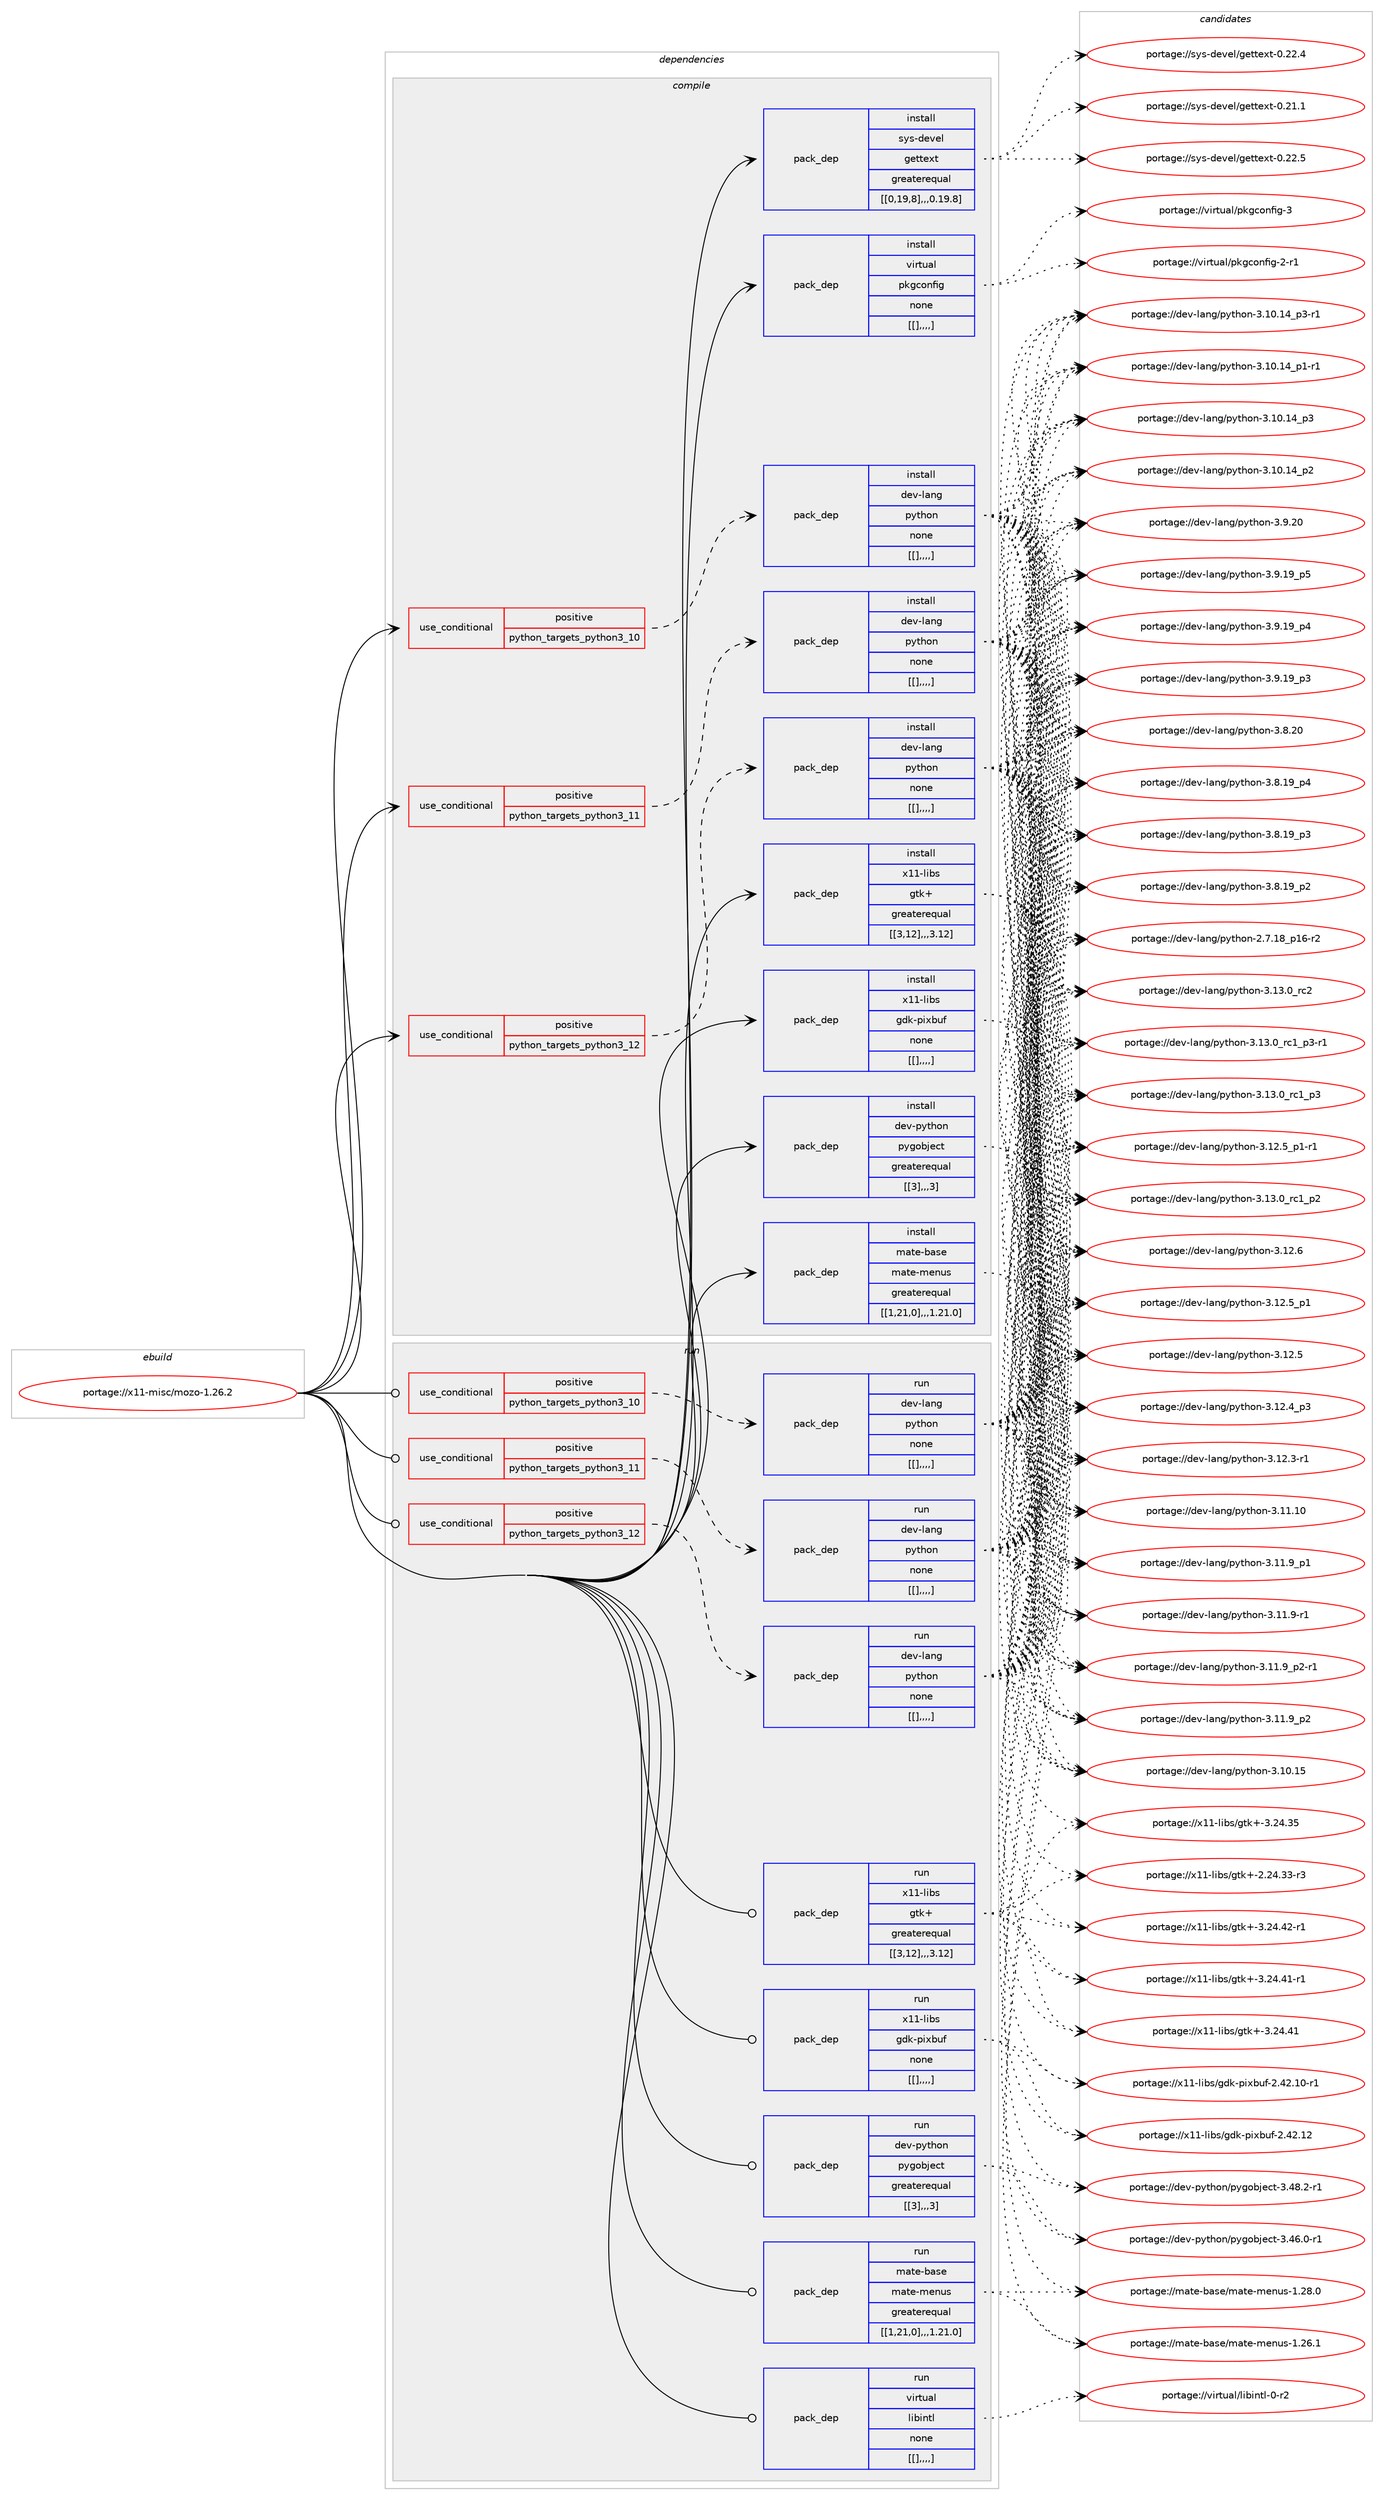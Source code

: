 digraph prolog {

# *************
# Graph options
# *************

newrank=true;
concentrate=true;
compound=true;
graph [rankdir=LR,fontname=Helvetica,fontsize=10,ranksep=1.5];#, ranksep=2.5, nodesep=0.2];
edge  [arrowhead=vee];
node  [fontname=Helvetica,fontsize=10];

# **********
# The ebuild
# **********

subgraph cluster_leftcol {
color=gray;
label=<<i>ebuild</i>>;
id [label="portage://x11-misc/mozo-1.26.2", color=red, width=4, href="../x11-misc/mozo-1.26.2.svg"];
}

# ****************
# The dependencies
# ****************

subgraph cluster_midcol {
color=gray;
label=<<i>dependencies</i>>;
subgraph cluster_compile {
fillcolor="#eeeeee";
style=filled;
label=<<i>compile</i>>;
subgraph cond127350 {
dependency480320 [label=<<TABLE BORDER="0" CELLBORDER="1" CELLSPACING="0" CELLPADDING="4"><TR><TD ROWSPAN="3" CELLPADDING="10">use_conditional</TD></TR><TR><TD>positive</TD></TR><TR><TD>python_targets_python3_10</TD></TR></TABLE>>, shape=none, color=red];
subgraph pack349446 {
dependency480321 [label=<<TABLE BORDER="0" CELLBORDER="1" CELLSPACING="0" CELLPADDING="4" WIDTH="220"><TR><TD ROWSPAN="6" CELLPADDING="30">pack_dep</TD></TR><TR><TD WIDTH="110">install</TD></TR><TR><TD>dev-lang</TD></TR><TR><TD>python</TD></TR><TR><TD>none</TD></TR><TR><TD>[[],,,,]</TD></TR></TABLE>>, shape=none, color=blue];
}
dependency480320:e -> dependency480321:w [weight=20,style="dashed",arrowhead="vee"];
}
id:e -> dependency480320:w [weight=20,style="solid",arrowhead="vee"];
subgraph cond127351 {
dependency480322 [label=<<TABLE BORDER="0" CELLBORDER="1" CELLSPACING="0" CELLPADDING="4"><TR><TD ROWSPAN="3" CELLPADDING="10">use_conditional</TD></TR><TR><TD>positive</TD></TR><TR><TD>python_targets_python3_11</TD></TR></TABLE>>, shape=none, color=red];
subgraph pack349447 {
dependency480323 [label=<<TABLE BORDER="0" CELLBORDER="1" CELLSPACING="0" CELLPADDING="4" WIDTH="220"><TR><TD ROWSPAN="6" CELLPADDING="30">pack_dep</TD></TR><TR><TD WIDTH="110">install</TD></TR><TR><TD>dev-lang</TD></TR><TR><TD>python</TD></TR><TR><TD>none</TD></TR><TR><TD>[[],,,,]</TD></TR></TABLE>>, shape=none, color=blue];
}
dependency480322:e -> dependency480323:w [weight=20,style="dashed",arrowhead="vee"];
}
id:e -> dependency480322:w [weight=20,style="solid",arrowhead="vee"];
subgraph cond127352 {
dependency480324 [label=<<TABLE BORDER="0" CELLBORDER="1" CELLSPACING="0" CELLPADDING="4"><TR><TD ROWSPAN="3" CELLPADDING="10">use_conditional</TD></TR><TR><TD>positive</TD></TR><TR><TD>python_targets_python3_12</TD></TR></TABLE>>, shape=none, color=red];
subgraph pack349448 {
dependency480325 [label=<<TABLE BORDER="0" CELLBORDER="1" CELLSPACING="0" CELLPADDING="4" WIDTH="220"><TR><TD ROWSPAN="6" CELLPADDING="30">pack_dep</TD></TR><TR><TD WIDTH="110">install</TD></TR><TR><TD>dev-lang</TD></TR><TR><TD>python</TD></TR><TR><TD>none</TD></TR><TR><TD>[[],,,,]</TD></TR></TABLE>>, shape=none, color=blue];
}
dependency480324:e -> dependency480325:w [weight=20,style="dashed",arrowhead="vee"];
}
id:e -> dependency480324:w [weight=20,style="solid",arrowhead="vee"];
subgraph pack349449 {
dependency480326 [label=<<TABLE BORDER="0" CELLBORDER="1" CELLSPACING="0" CELLPADDING="4" WIDTH="220"><TR><TD ROWSPAN="6" CELLPADDING="30">pack_dep</TD></TR><TR><TD WIDTH="110">install</TD></TR><TR><TD>dev-python</TD></TR><TR><TD>pygobject</TD></TR><TR><TD>greaterequal</TD></TR><TR><TD>[[3],,,3]</TD></TR></TABLE>>, shape=none, color=blue];
}
id:e -> dependency480326:w [weight=20,style="solid",arrowhead="vee"];
subgraph pack349450 {
dependency480327 [label=<<TABLE BORDER="0" CELLBORDER="1" CELLSPACING="0" CELLPADDING="4" WIDTH="220"><TR><TD ROWSPAN="6" CELLPADDING="30">pack_dep</TD></TR><TR><TD WIDTH="110">install</TD></TR><TR><TD>mate-base</TD></TR><TR><TD>mate-menus</TD></TR><TR><TD>greaterequal</TD></TR><TR><TD>[[1,21,0],,,1.21.0]</TD></TR></TABLE>>, shape=none, color=blue];
}
id:e -> dependency480327:w [weight=20,style="solid",arrowhead="vee"];
subgraph pack349451 {
dependency480328 [label=<<TABLE BORDER="0" CELLBORDER="1" CELLSPACING="0" CELLPADDING="4" WIDTH="220"><TR><TD ROWSPAN="6" CELLPADDING="30">pack_dep</TD></TR><TR><TD WIDTH="110">install</TD></TR><TR><TD>sys-devel</TD></TR><TR><TD>gettext</TD></TR><TR><TD>greaterequal</TD></TR><TR><TD>[[0,19,8],,,0.19.8]</TD></TR></TABLE>>, shape=none, color=blue];
}
id:e -> dependency480328:w [weight=20,style="solid",arrowhead="vee"];
subgraph pack349452 {
dependency480329 [label=<<TABLE BORDER="0" CELLBORDER="1" CELLSPACING="0" CELLPADDING="4" WIDTH="220"><TR><TD ROWSPAN="6" CELLPADDING="30">pack_dep</TD></TR><TR><TD WIDTH="110">install</TD></TR><TR><TD>virtual</TD></TR><TR><TD>pkgconfig</TD></TR><TR><TD>none</TD></TR><TR><TD>[[],,,,]</TD></TR></TABLE>>, shape=none, color=blue];
}
id:e -> dependency480329:w [weight=20,style="solid",arrowhead="vee"];
subgraph pack349453 {
dependency480330 [label=<<TABLE BORDER="0" CELLBORDER="1" CELLSPACING="0" CELLPADDING="4" WIDTH="220"><TR><TD ROWSPAN="6" CELLPADDING="30">pack_dep</TD></TR><TR><TD WIDTH="110">install</TD></TR><TR><TD>x11-libs</TD></TR><TR><TD>gdk-pixbuf</TD></TR><TR><TD>none</TD></TR><TR><TD>[[],,,,]</TD></TR></TABLE>>, shape=none, color=blue];
}
id:e -> dependency480330:w [weight=20,style="solid",arrowhead="vee"];
subgraph pack349454 {
dependency480331 [label=<<TABLE BORDER="0" CELLBORDER="1" CELLSPACING="0" CELLPADDING="4" WIDTH="220"><TR><TD ROWSPAN="6" CELLPADDING="30">pack_dep</TD></TR><TR><TD WIDTH="110">install</TD></TR><TR><TD>x11-libs</TD></TR><TR><TD>gtk+</TD></TR><TR><TD>greaterequal</TD></TR><TR><TD>[[3,12],,,3.12]</TD></TR></TABLE>>, shape=none, color=blue];
}
id:e -> dependency480331:w [weight=20,style="solid",arrowhead="vee"];
}
subgraph cluster_compileandrun {
fillcolor="#eeeeee";
style=filled;
label=<<i>compile and run</i>>;
}
subgraph cluster_run {
fillcolor="#eeeeee";
style=filled;
label=<<i>run</i>>;
subgraph cond127353 {
dependency480332 [label=<<TABLE BORDER="0" CELLBORDER="1" CELLSPACING="0" CELLPADDING="4"><TR><TD ROWSPAN="3" CELLPADDING="10">use_conditional</TD></TR><TR><TD>positive</TD></TR><TR><TD>python_targets_python3_10</TD></TR></TABLE>>, shape=none, color=red];
subgraph pack349455 {
dependency480333 [label=<<TABLE BORDER="0" CELLBORDER="1" CELLSPACING="0" CELLPADDING="4" WIDTH="220"><TR><TD ROWSPAN="6" CELLPADDING="30">pack_dep</TD></TR><TR><TD WIDTH="110">run</TD></TR><TR><TD>dev-lang</TD></TR><TR><TD>python</TD></TR><TR><TD>none</TD></TR><TR><TD>[[],,,,]</TD></TR></TABLE>>, shape=none, color=blue];
}
dependency480332:e -> dependency480333:w [weight=20,style="dashed",arrowhead="vee"];
}
id:e -> dependency480332:w [weight=20,style="solid",arrowhead="odot"];
subgraph cond127354 {
dependency480334 [label=<<TABLE BORDER="0" CELLBORDER="1" CELLSPACING="0" CELLPADDING="4"><TR><TD ROWSPAN="3" CELLPADDING="10">use_conditional</TD></TR><TR><TD>positive</TD></TR><TR><TD>python_targets_python3_11</TD></TR></TABLE>>, shape=none, color=red];
subgraph pack349456 {
dependency480335 [label=<<TABLE BORDER="0" CELLBORDER="1" CELLSPACING="0" CELLPADDING="4" WIDTH="220"><TR><TD ROWSPAN="6" CELLPADDING="30">pack_dep</TD></TR><TR><TD WIDTH="110">run</TD></TR><TR><TD>dev-lang</TD></TR><TR><TD>python</TD></TR><TR><TD>none</TD></TR><TR><TD>[[],,,,]</TD></TR></TABLE>>, shape=none, color=blue];
}
dependency480334:e -> dependency480335:w [weight=20,style="dashed",arrowhead="vee"];
}
id:e -> dependency480334:w [weight=20,style="solid",arrowhead="odot"];
subgraph cond127355 {
dependency480336 [label=<<TABLE BORDER="0" CELLBORDER="1" CELLSPACING="0" CELLPADDING="4"><TR><TD ROWSPAN="3" CELLPADDING="10">use_conditional</TD></TR><TR><TD>positive</TD></TR><TR><TD>python_targets_python3_12</TD></TR></TABLE>>, shape=none, color=red];
subgraph pack349457 {
dependency480337 [label=<<TABLE BORDER="0" CELLBORDER="1" CELLSPACING="0" CELLPADDING="4" WIDTH="220"><TR><TD ROWSPAN="6" CELLPADDING="30">pack_dep</TD></TR><TR><TD WIDTH="110">run</TD></TR><TR><TD>dev-lang</TD></TR><TR><TD>python</TD></TR><TR><TD>none</TD></TR><TR><TD>[[],,,,]</TD></TR></TABLE>>, shape=none, color=blue];
}
dependency480336:e -> dependency480337:w [weight=20,style="dashed",arrowhead="vee"];
}
id:e -> dependency480336:w [weight=20,style="solid",arrowhead="odot"];
subgraph pack349458 {
dependency480338 [label=<<TABLE BORDER="0" CELLBORDER="1" CELLSPACING="0" CELLPADDING="4" WIDTH="220"><TR><TD ROWSPAN="6" CELLPADDING="30">pack_dep</TD></TR><TR><TD WIDTH="110">run</TD></TR><TR><TD>dev-python</TD></TR><TR><TD>pygobject</TD></TR><TR><TD>greaterequal</TD></TR><TR><TD>[[3],,,3]</TD></TR></TABLE>>, shape=none, color=blue];
}
id:e -> dependency480338:w [weight=20,style="solid",arrowhead="odot"];
subgraph pack349459 {
dependency480339 [label=<<TABLE BORDER="0" CELLBORDER="1" CELLSPACING="0" CELLPADDING="4" WIDTH="220"><TR><TD ROWSPAN="6" CELLPADDING="30">pack_dep</TD></TR><TR><TD WIDTH="110">run</TD></TR><TR><TD>mate-base</TD></TR><TR><TD>mate-menus</TD></TR><TR><TD>greaterequal</TD></TR><TR><TD>[[1,21,0],,,1.21.0]</TD></TR></TABLE>>, shape=none, color=blue];
}
id:e -> dependency480339:w [weight=20,style="solid",arrowhead="odot"];
subgraph pack349460 {
dependency480340 [label=<<TABLE BORDER="0" CELLBORDER="1" CELLSPACING="0" CELLPADDING="4" WIDTH="220"><TR><TD ROWSPAN="6" CELLPADDING="30">pack_dep</TD></TR><TR><TD WIDTH="110">run</TD></TR><TR><TD>virtual</TD></TR><TR><TD>libintl</TD></TR><TR><TD>none</TD></TR><TR><TD>[[],,,,]</TD></TR></TABLE>>, shape=none, color=blue];
}
id:e -> dependency480340:w [weight=20,style="solid",arrowhead="odot"];
subgraph pack349461 {
dependency480341 [label=<<TABLE BORDER="0" CELLBORDER="1" CELLSPACING="0" CELLPADDING="4" WIDTH="220"><TR><TD ROWSPAN="6" CELLPADDING="30">pack_dep</TD></TR><TR><TD WIDTH="110">run</TD></TR><TR><TD>x11-libs</TD></TR><TR><TD>gdk-pixbuf</TD></TR><TR><TD>none</TD></TR><TR><TD>[[],,,,]</TD></TR></TABLE>>, shape=none, color=blue];
}
id:e -> dependency480341:w [weight=20,style="solid",arrowhead="odot"];
subgraph pack349462 {
dependency480342 [label=<<TABLE BORDER="0" CELLBORDER="1" CELLSPACING="0" CELLPADDING="4" WIDTH="220"><TR><TD ROWSPAN="6" CELLPADDING="30">pack_dep</TD></TR><TR><TD WIDTH="110">run</TD></TR><TR><TD>x11-libs</TD></TR><TR><TD>gtk+</TD></TR><TR><TD>greaterequal</TD></TR><TR><TD>[[3,12],,,3.12]</TD></TR></TABLE>>, shape=none, color=blue];
}
id:e -> dependency480342:w [weight=20,style="solid",arrowhead="odot"];
}
}

# **************
# The candidates
# **************

subgraph cluster_choices {
rank=same;
color=gray;
label=<<i>candidates</i>>;

subgraph choice349446 {
color=black;
nodesep=1;
choice10010111845108971101034711212111610411111045514649514648951149950 [label="portage://dev-lang/python-3.13.0_rc2", color=red, width=4,href="../dev-lang/python-3.13.0_rc2.svg"];
choice1001011184510897110103471121211161041111104551464951464895114994995112514511449 [label="portage://dev-lang/python-3.13.0_rc1_p3-r1", color=red, width=4,href="../dev-lang/python-3.13.0_rc1_p3-r1.svg"];
choice100101118451089711010347112121116104111110455146495146489511499499511251 [label="portage://dev-lang/python-3.13.0_rc1_p3", color=red, width=4,href="../dev-lang/python-3.13.0_rc1_p3.svg"];
choice100101118451089711010347112121116104111110455146495146489511499499511250 [label="portage://dev-lang/python-3.13.0_rc1_p2", color=red, width=4,href="../dev-lang/python-3.13.0_rc1_p2.svg"];
choice10010111845108971101034711212111610411111045514649504654 [label="portage://dev-lang/python-3.12.6", color=red, width=4,href="../dev-lang/python-3.12.6.svg"];
choice1001011184510897110103471121211161041111104551464950465395112494511449 [label="portage://dev-lang/python-3.12.5_p1-r1", color=red, width=4,href="../dev-lang/python-3.12.5_p1-r1.svg"];
choice100101118451089711010347112121116104111110455146495046539511249 [label="portage://dev-lang/python-3.12.5_p1", color=red, width=4,href="../dev-lang/python-3.12.5_p1.svg"];
choice10010111845108971101034711212111610411111045514649504653 [label="portage://dev-lang/python-3.12.5", color=red, width=4,href="../dev-lang/python-3.12.5.svg"];
choice100101118451089711010347112121116104111110455146495046529511251 [label="portage://dev-lang/python-3.12.4_p3", color=red, width=4,href="../dev-lang/python-3.12.4_p3.svg"];
choice100101118451089711010347112121116104111110455146495046514511449 [label="portage://dev-lang/python-3.12.3-r1", color=red, width=4,href="../dev-lang/python-3.12.3-r1.svg"];
choice1001011184510897110103471121211161041111104551464949464948 [label="portage://dev-lang/python-3.11.10", color=red, width=4,href="../dev-lang/python-3.11.10.svg"];
choice1001011184510897110103471121211161041111104551464949465795112504511449 [label="portage://dev-lang/python-3.11.9_p2-r1", color=red, width=4,href="../dev-lang/python-3.11.9_p2-r1.svg"];
choice100101118451089711010347112121116104111110455146494946579511250 [label="portage://dev-lang/python-3.11.9_p2", color=red, width=4,href="../dev-lang/python-3.11.9_p2.svg"];
choice100101118451089711010347112121116104111110455146494946579511249 [label="portage://dev-lang/python-3.11.9_p1", color=red, width=4,href="../dev-lang/python-3.11.9_p1.svg"];
choice100101118451089711010347112121116104111110455146494946574511449 [label="portage://dev-lang/python-3.11.9-r1", color=red, width=4,href="../dev-lang/python-3.11.9-r1.svg"];
choice1001011184510897110103471121211161041111104551464948464953 [label="portage://dev-lang/python-3.10.15", color=red, width=4,href="../dev-lang/python-3.10.15.svg"];
choice100101118451089711010347112121116104111110455146494846495295112514511449 [label="portage://dev-lang/python-3.10.14_p3-r1", color=red, width=4,href="../dev-lang/python-3.10.14_p3-r1.svg"];
choice10010111845108971101034711212111610411111045514649484649529511251 [label="portage://dev-lang/python-3.10.14_p3", color=red, width=4,href="../dev-lang/python-3.10.14_p3.svg"];
choice10010111845108971101034711212111610411111045514649484649529511250 [label="portage://dev-lang/python-3.10.14_p2", color=red, width=4,href="../dev-lang/python-3.10.14_p2.svg"];
choice100101118451089711010347112121116104111110455146494846495295112494511449 [label="portage://dev-lang/python-3.10.14_p1-r1", color=red, width=4,href="../dev-lang/python-3.10.14_p1-r1.svg"];
choice10010111845108971101034711212111610411111045514657465048 [label="portage://dev-lang/python-3.9.20", color=red, width=4,href="../dev-lang/python-3.9.20.svg"];
choice100101118451089711010347112121116104111110455146574649579511253 [label="portage://dev-lang/python-3.9.19_p5", color=red, width=4,href="../dev-lang/python-3.9.19_p5.svg"];
choice100101118451089711010347112121116104111110455146574649579511252 [label="portage://dev-lang/python-3.9.19_p4", color=red, width=4,href="../dev-lang/python-3.9.19_p4.svg"];
choice100101118451089711010347112121116104111110455146574649579511251 [label="portage://dev-lang/python-3.9.19_p3", color=red, width=4,href="../dev-lang/python-3.9.19_p3.svg"];
choice10010111845108971101034711212111610411111045514656465048 [label="portage://dev-lang/python-3.8.20", color=red, width=4,href="../dev-lang/python-3.8.20.svg"];
choice100101118451089711010347112121116104111110455146564649579511252 [label="portage://dev-lang/python-3.8.19_p4", color=red, width=4,href="../dev-lang/python-3.8.19_p4.svg"];
choice100101118451089711010347112121116104111110455146564649579511251 [label="portage://dev-lang/python-3.8.19_p3", color=red, width=4,href="../dev-lang/python-3.8.19_p3.svg"];
choice100101118451089711010347112121116104111110455146564649579511250 [label="portage://dev-lang/python-3.8.19_p2", color=red, width=4,href="../dev-lang/python-3.8.19_p2.svg"];
choice100101118451089711010347112121116104111110455046554649569511249544511450 [label="portage://dev-lang/python-2.7.18_p16-r2", color=red, width=4,href="../dev-lang/python-2.7.18_p16-r2.svg"];
dependency480321:e -> choice10010111845108971101034711212111610411111045514649514648951149950:w [style=dotted,weight="100"];
dependency480321:e -> choice1001011184510897110103471121211161041111104551464951464895114994995112514511449:w [style=dotted,weight="100"];
dependency480321:e -> choice100101118451089711010347112121116104111110455146495146489511499499511251:w [style=dotted,weight="100"];
dependency480321:e -> choice100101118451089711010347112121116104111110455146495146489511499499511250:w [style=dotted,weight="100"];
dependency480321:e -> choice10010111845108971101034711212111610411111045514649504654:w [style=dotted,weight="100"];
dependency480321:e -> choice1001011184510897110103471121211161041111104551464950465395112494511449:w [style=dotted,weight="100"];
dependency480321:e -> choice100101118451089711010347112121116104111110455146495046539511249:w [style=dotted,weight="100"];
dependency480321:e -> choice10010111845108971101034711212111610411111045514649504653:w [style=dotted,weight="100"];
dependency480321:e -> choice100101118451089711010347112121116104111110455146495046529511251:w [style=dotted,weight="100"];
dependency480321:e -> choice100101118451089711010347112121116104111110455146495046514511449:w [style=dotted,weight="100"];
dependency480321:e -> choice1001011184510897110103471121211161041111104551464949464948:w [style=dotted,weight="100"];
dependency480321:e -> choice1001011184510897110103471121211161041111104551464949465795112504511449:w [style=dotted,weight="100"];
dependency480321:e -> choice100101118451089711010347112121116104111110455146494946579511250:w [style=dotted,weight="100"];
dependency480321:e -> choice100101118451089711010347112121116104111110455146494946579511249:w [style=dotted,weight="100"];
dependency480321:e -> choice100101118451089711010347112121116104111110455146494946574511449:w [style=dotted,weight="100"];
dependency480321:e -> choice1001011184510897110103471121211161041111104551464948464953:w [style=dotted,weight="100"];
dependency480321:e -> choice100101118451089711010347112121116104111110455146494846495295112514511449:w [style=dotted,weight="100"];
dependency480321:e -> choice10010111845108971101034711212111610411111045514649484649529511251:w [style=dotted,weight="100"];
dependency480321:e -> choice10010111845108971101034711212111610411111045514649484649529511250:w [style=dotted,weight="100"];
dependency480321:e -> choice100101118451089711010347112121116104111110455146494846495295112494511449:w [style=dotted,weight="100"];
dependency480321:e -> choice10010111845108971101034711212111610411111045514657465048:w [style=dotted,weight="100"];
dependency480321:e -> choice100101118451089711010347112121116104111110455146574649579511253:w [style=dotted,weight="100"];
dependency480321:e -> choice100101118451089711010347112121116104111110455146574649579511252:w [style=dotted,weight="100"];
dependency480321:e -> choice100101118451089711010347112121116104111110455146574649579511251:w [style=dotted,weight="100"];
dependency480321:e -> choice10010111845108971101034711212111610411111045514656465048:w [style=dotted,weight="100"];
dependency480321:e -> choice100101118451089711010347112121116104111110455146564649579511252:w [style=dotted,weight="100"];
dependency480321:e -> choice100101118451089711010347112121116104111110455146564649579511251:w [style=dotted,weight="100"];
dependency480321:e -> choice100101118451089711010347112121116104111110455146564649579511250:w [style=dotted,weight="100"];
dependency480321:e -> choice100101118451089711010347112121116104111110455046554649569511249544511450:w [style=dotted,weight="100"];
}
subgraph choice349447 {
color=black;
nodesep=1;
choice10010111845108971101034711212111610411111045514649514648951149950 [label="portage://dev-lang/python-3.13.0_rc2", color=red, width=4,href="../dev-lang/python-3.13.0_rc2.svg"];
choice1001011184510897110103471121211161041111104551464951464895114994995112514511449 [label="portage://dev-lang/python-3.13.0_rc1_p3-r1", color=red, width=4,href="../dev-lang/python-3.13.0_rc1_p3-r1.svg"];
choice100101118451089711010347112121116104111110455146495146489511499499511251 [label="portage://dev-lang/python-3.13.0_rc1_p3", color=red, width=4,href="../dev-lang/python-3.13.0_rc1_p3.svg"];
choice100101118451089711010347112121116104111110455146495146489511499499511250 [label="portage://dev-lang/python-3.13.0_rc1_p2", color=red, width=4,href="../dev-lang/python-3.13.0_rc1_p2.svg"];
choice10010111845108971101034711212111610411111045514649504654 [label="portage://dev-lang/python-3.12.6", color=red, width=4,href="../dev-lang/python-3.12.6.svg"];
choice1001011184510897110103471121211161041111104551464950465395112494511449 [label="portage://dev-lang/python-3.12.5_p1-r1", color=red, width=4,href="../dev-lang/python-3.12.5_p1-r1.svg"];
choice100101118451089711010347112121116104111110455146495046539511249 [label="portage://dev-lang/python-3.12.5_p1", color=red, width=4,href="../dev-lang/python-3.12.5_p1.svg"];
choice10010111845108971101034711212111610411111045514649504653 [label="portage://dev-lang/python-3.12.5", color=red, width=4,href="../dev-lang/python-3.12.5.svg"];
choice100101118451089711010347112121116104111110455146495046529511251 [label="portage://dev-lang/python-3.12.4_p3", color=red, width=4,href="../dev-lang/python-3.12.4_p3.svg"];
choice100101118451089711010347112121116104111110455146495046514511449 [label="portage://dev-lang/python-3.12.3-r1", color=red, width=4,href="../dev-lang/python-3.12.3-r1.svg"];
choice1001011184510897110103471121211161041111104551464949464948 [label="portage://dev-lang/python-3.11.10", color=red, width=4,href="../dev-lang/python-3.11.10.svg"];
choice1001011184510897110103471121211161041111104551464949465795112504511449 [label="portage://dev-lang/python-3.11.9_p2-r1", color=red, width=4,href="../dev-lang/python-3.11.9_p2-r1.svg"];
choice100101118451089711010347112121116104111110455146494946579511250 [label="portage://dev-lang/python-3.11.9_p2", color=red, width=4,href="../dev-lang/python-3.11.9_p2.svg"];
choice100101118451089711010347112121116104111110455146494946579511249 [label="portage://dev-lang/python-3.11.9_p1", color=red, width=4,href="../dev-lang/python-3.11.9_p1.svg"];
choice100101118451089711010347112121116104111110455146494946574511449 [label="portage://dev-lang/python-3.11.9-r1", color=red, width=4,href="../dev-lang/python-3.11.9-r1.svg"];
choice1001011184510897110103471121211161041111104551464948464953 [label="portage://dev-lang/python-3.10.15", color=red, width=4,href="../dev-lang/python-3.10.15.svg"];
choice100101118451089711010347112121116104111110455146494846495295112514511449 [label="portage://dev-lang/python-3.10.14_p3-r1", color=red, width=4,href="../dev-lang/python-3.10.14_p3-r1.svg"];
choice10010111845108971101034711212111610411111045514649484649529511251 [label="portage://dev-lang/python-3.10.14_p3", color=red, width=4,href="../dev-lang/python-3.10.14_p3.svg"];
choice10010111845108971101034711212111610411111045514649484649529511250 [label="portage://dev-lang/python-3.10.14_p2", color=red, width=4,href="../dev-lang/python-3.10.14_p2.svg"];
choice100101118451089711010347112121116104111110455146494846495295112494511449 [label="portage://dev-lang/python-3.10.14_p1-r1", color=red, width=4,href="../dev-lang/python-3.10.14_p1-r1.svg"];
choice10010111845108971101034711212111610411111045514657465048 [label="portage://dev-lang/python-3.9.20", color=red, width=4,href="../dev-lang/python-3.9.20.svg"];
choice100101118451089711010347112121116104111110455146574649579511253 [label="portage://dev-lang/python-3.9.19_p5", color=red, width=4,href="../dev-lang/python-3.9.19_p5.svg"];
choice100101118451089711010347112121116104111110455146574649579511252 [label="portage://dev-lang/python-3.9.19_p4", color=red, width=4,href="../dev-lang/python-3.9.19_p4.svg"];
choice100101118451089711010347112121116104111110455146574649579511251 [label="portage://dev-lang/python-3.9.19_p3", color=red, width=4,href="../dev-lang/python-3.9.19_p3.svg"];
choice10010111845108971101034711212111610411111045514656465048 [label="portage://dev-lang/python-3.8.20", color=red, width=4,href="../dev-lang/python-3.8.20.svg"];
choice100101118451089711010347112121116104111110455146564649579511252 [label="portage://dev-lang/python-3.8.19_p4", color=red, width=4,href="../dev-lang/python-3.8.19_p4.svg"];
choice100101118451089711010347112121116104111110455146564649579511251 [label="portage://dev-lang/python-3.8.19_p3", color=red, width=4,href="../dev-lang/python-3.8.19_p3.svg"];
choice100101118451089711010347112121116104111110455146564649579511250 [label="portage://dev-lang/python-3.8.19_p2", color=red, width=4,href="../dev-lang/python-3.8.19_p2.svg"];
choice100101118451089711010347112121116104111110455046554649569511249544511450 [label="portage://dev-lang/python-2.7.18_p16-r2", color=red, width=4,href="../dev-lang/python-2.7.18_p16-r2.svg"];
dependency480323:e -> choice10010111845108971101034711212111610411111045514649514648951149950:w [style=dotted,weight="100"];
dependency480323:e -> choice1001011184510897110103471121211161041111104551464951464895114994995112514511449:w [style=dotted,weight="100"];
dependency480323:e -> choice100101118451089711010347112121116104111110455146495146489511499499511251:w [style=dotted,weight="100"];
dependency480323:e -> choice100101118451089711010347112121116104111110455146495146489511499499511250:w [style=dotted,weight="100"];
dependency480323:e -> choice10010111845108971101034711212111610411111045514649504654:w [style=dotted,weight="100"];
dependency480323:e -> choice1001011184510897110103471121211161041111104551464950465395112494511449:w [style=dotted,weight="100"];
dependency480323:e -> choice100101118451089711010347112121116104111110455146495046539511249:w [style=dotted,weight="100"];
dependency480323:e -> choice10010111845108971101034711212111610411111045514649504653:w [style=dotted,weight="100"];
dependency480323:e -> choice100101118451089711010347112121116104111110455146495046529511251:w [style=dotted,weight="100"];
dependency480323:e -> choice100101118451089711010347112121116104111110455146495046514511449:w [style=dotted,weight="100"];
dependency480323:e -> choice1001011184510897110103471121211161041111104551464949464948:w [style=dotted,weight="100"];
dependency480323:e -> choice1001011184510897110103471121211161041111104551464949465795112504511449:w [style=dotted,weight="100"];
dependency480323:e -> choice100101118451089711010347112121116104111110455146494946579511250:w [style=dotted,weight="100"];
dependency480323:e -> choice100101118451089711010347112121116104111110455146494946579511249:w [style=dotted,weight="100"];
dependency480323:e -> choice100101118451089711010347112121116104111110455146494946574511449:w [style=dotted,weight="100"];
dependency480323:e -> choice1001011184510897110103471121211161041111104551464948464953:w [style=dotted,weight="100"];
dependency480323:e -> choice100101118451089711010347112121116104111110455146494846495295112514511449:w [style=dotted,weight="100"];
dependency480323:e -> choice10010111845108971101034711212111610411111045514649484649529511251:w [style=dotted,weight="100"];
dependency480323:e -> choice10010111845108971101034711212111610411111045514649484649529511250:w [style=dotted,weight="100"];
dependency480323:e -> choice100101118451089711010347112121116104111110455146494846495295112494511449:w [style=dotted,weight="100"];
dependency480323:e -> choice10010111845108971101034711212111610411111045514657465048:w [style=dotted,weight="100"];
dependency480323:e -> choice100101118451089711010347112121116104111110455146574649579511253:w [style=dotted,weight="100"];
dependency480323:e -> choice100101118451089711010347112121116104111110455146574649579511252:w [style=dotted,weight="100"];
dependency480323:e -> choice100101118451089711010347112121116104111110455146574649579511251:w [style=dotted,weight="100"];
dependency480323:e -> choice10010111845108971101034711212111610411111045514656465048:w [style=dotted,weight="100"];
dependency480323:e -> choice100101118451089711010347112121116104111110455146564649579511252:w [style=dotted,weight="100"];
dependency480323:e -> choice100101118451089711010347112121116104111110455146564649579511251:w [style=dotted,weight="100"];
dependency480323:e -> choice100101118451089711010347112121116104111110455146564649579511250:w [style=dotted,weight="100"];
dependency480323:e -> choice100101118451089711010347112121116104111110455046554649569511249544511450:w [style=dotted,weight="100"];
}
subgraph choice349448 {
color=black;
nodesep=1;
choice10010111845108971101034711212111610411111045514649514648951149950 [label="portage://dev-lang/python-3.13.0_rc2", color=red, width=4,href="../dev-lang/python-3.13.0_rc2.svg"];
choice1001011184510897110103471121211161041111104551464951464895114994995112514511449 [label="portage://dev-lang/python-3.13.0_rc1_p3-r1", color=red, width=4,href="../dev-lang/python-3.13.0_rc1_p3-r1.svg"];
choice100101118451089711010347112121116104111110455146495146489511499499511251 [label="portage://dev-lang/python-3.13.0_rc1_p3", color=red, width=4,href="../dev-lang/python-3.13.0_rc1_p3.svg"];
choice100101118451089711010347112121116104111110455146495146489511499499511250 [label="portage://dev-lang/python-3.13.0_rc1_p2", color=red, width=4,href="../dev-lang/python-3.13.0_rc1_p2.svg"];
choice10010111845108971101034711212111610411111045514649504654 [label="portage://dev-lang/python-3.12.6", color=red, width=4,href="../dev-lang/python-3.12.6.svg"];
choice1001011184510897110103471121211161041111104551464950465395112494511449 [label="portage://dev-lang/python-3.12.5_p1-r1", color=red, width=4,href="../dev-lang/python-3.12.5_p1-r1.svg"];
choice100101118451089711010347112121116104111110455146495046539511249 [label="portage://dev-lang/python-3.12.5_p1", color=red, width=4,href="../dev-lang/python-3.12.5_p1.svg"];
choice10010111845108971101034711212111610411111045514649504653 [label="portage://dev-lang/python-3.12.5", color=red, width=4,href="../dev-lang/python-3.12.5.svg"];
choice100101118451089711010347112121116104111110455146495046529511251 [label="portage://dev-lang/python-3.12.4_p3", color=red, width=4,href="../dev-lang/python-3.12.4_p3.svg"];
choice100101118451089711010347112121116104111110455146495046514511449 [label="portage://dev-lang/python-3.12.3-r1", color=red, width=4,href="../dev-lang/python-3.12.3-r1.svg"];
choice1001011184510897110103471121211161041111104551464949464948 [label="portage://dev-lang/python-3.11.10", color=red, width=4,href="../dev-lang/python-3.11.10.svg"];
choice1001011184510897110103471121211161041111104551464949465795112504511449 [label="portage://dev-lang/python-3.11.9_p2-r1", color=red, width=4,href="../dev-lang/python-3.11.9_p2-r1.svg"];
choice100101118451089711010347112121116104111110455146494946579511250 [label="portage://dev-lang/python-3.11.9_p2", color=red, width=4,href="../dev-lang/python-3.11.9_p2.svg"];
choice100101118451089711010347112121116104111110455146494946579511249 [label="portage://dev-lang/python-3.11.9_p1", color=red, width=4,href="../dev-lang/python-3.11.9_p1.svg"];
choice100101118451089711010347112121116104111110455146494946574511449 [label="portage://dev-lang/python-3.11.9-r1", color=red, width=4,href="../dev-lang/python-3.11.9-r1.svg"];
choice1001011184510897110103471121211161041111104551464948464953 [label="portage://dev-lang/python-3.10.15", color=red, width=4,href="../dev-lang/python-3.10.15.svg"];
choice100101118451089711010347112121116104111110455146494846495295112514511449 [label="portage://dev-lang/python-3.10.14_p3-r1", color=red, width=4,href="../dev-lang/python-3.10.14_p3-r1.svg"];
choice10010111845108971101034711212111610411111045514649484649529511251 [label="portage://dev-lang/python-3.10.14_p3", color=red, width=4,href="../dev-lang/python-3.10.14_p3.svg"];
choice10010111845108971101034711212111610411111045514649484649529511250 [label="portage://dev-lang/python-3.10.14_p2", color=red, width=4,href="../dev-lang/python-3.10.14_p2.svg"];
choice100101118451089711010347112121116104111110455146494846495295112494511449 [label="portage://dev-lang/python-3.10.14_p1-r1", color=red, width=4,href="../dev-lang/python-3.10.14_p1-r1.svg"];
choice10010111845108971101034711212111610411111045514657465048 [label="portage://dev-lang/python-3.9.20", color=red, width=4,href="../dev-lang/python-3.9.20.svg"];
choice100101118451089711010347112121116104111110455146574649579511253 [label="portage://dev-lang/python-3.9.19_p5", color=red, width=4,href="../dev-lang/python-3.9.19_p5.svg"];
choice100101118451089711010347112121116104111110455146574649579511252 [label="portage://dev-lang/python-3.9.19_p4", color=red, width=4,href="../dev-lang/python-3.9.19_p4.svg"];
choice100101118451089711010347112121116104111110455146574649579511251 [label="portage://dev-lang/python-3.9.19_p3", color=red, width=4,href="../dev-lang/python-3.9.19_p3.svg"];
choice10010111845108971101034711212111610411111045514656465048 [label="portage://dev-lang/python-3.8.20", color=red, width=4,href="../dev-lang/python-3.8.20.svg"];
choice100101118451089711010347112121116104111110455146564649579511252 [label="portage://dev-lang/python-3.8.19_p4", color=red, width=4,href="../dev-lang/python-3.8.19_p4.svg"];
choice100101118451089711010347112121116104111110455146564649579511251 [label="portage://dev-lang/python-3.8.19_p3", color=red, width=4,href="../dev-lang/python-3.8.19_p3.svg"];
choice100101118451089711010347112121116104111110455146564649579511250 [label="portage://dev-lang/python-3.8.19_p2", color=red, width=4,href="../dev-lang/python-3.8.19_p2.svg"];
choice100101118451089711010347112121116104111110455046554649569511249544511450 [label="portage://dev-lang/python-2.7.18_p16-r2", color=red, width=4,href="../dev-lang/python-2.7.18_p16-r2.svg"];
dependency480325:e -> choice10010111845108971101034711212111610411111045514649514648951149950:w [style=dotted,weight="100"];
dependency480325:e -> choice1001011184510897110103471121211161041111104551464951464895114994995112514511449:w [style=dotted,weight="100"];
dependency480325:e -> choice100101118451089711010347112121116104111110455146495146489511499499511251:w [style=dotted,weight="100"];
dependency480325:e -> choice100101118451089711010347112121116104111110455146495146489511499499511250:w [style=dotted,weight="100"];
dependency480325:e -> choice10010111845108971101034711212111610411111045514649504654:w [style=dotted,weight="100"];
dependency480325:e -> choice1001011184510897110103471121211161041111104551464950465395112494511449:w [style=dotted,weight="100"];
dependency480325:e -> choice100101118451089711010347112121116104111110455146495046539511249:w [style=dotted,weight="100"];
dependency480325:e -> choice10010111845108971101034711212111610411111045514649504653:w [style=dotted,weight="100"];
dependency480325:e -> choice100101118451089711010347112121116104111110455146495046529511251:w [style=dotted,weight="100"];
dependency480325:e -> choice100101118451089711010347112121116104111110455146495046514511449:w [style=dotted,weight="100"];
dependency480325:e -> choice1001011184510897110103471121211161041111104551464949464948:w [style=dotted,weight="100"];
dependency480325:e -> choice1001011184510897110103471121211161041111104551464949465795112504511449:w [style=dotted,weight="100"];
dependency480325:e -> choice100101118451089711010347112121116104111110455146494946579511250:w [style=dotted,weight="100"];
dependency480325:e -> choice100101118451089711010347112121116104111110455146494946579511249:w [style=dotted,weight="100"];
dependency480325:e -> choice100101118451089711010347112121116104111110455146494946574511449:w [style=dotted,weight="100"];
dependency480325:e -> choice1001011184510897110103471121211161041111104551464948464953:w [style=dotted,weight="100"];
dependency480325:e -> choice100101118451089711010347112121116104111110455146494846495295112514511449:w [style=dotted,weight="100"];
dependency480325:e -> choice10010111845108971101034711212111610411111045514649484649529511251:w [style=dotted,weight="100"];
dependency480325:e -> choice10010111845108971101034711212111610411111045514649484649529511250:w [style=dotted,weight="100"];
dependency480325:e -> choice100101118451089711010347112121116104111110455146494846495295112494511449:w [style=dotted,weight="100"];
dependency480325:e -> choice10010111845108971101034711212111610411111045514657465048:w [style=dotted,weight="100"];
dependency480325:e -> choice100101118451089711010347112121116104111110455146574649579511253:w [style=dotted,weight="100"];
dependency480325:e -> choice100101118451089711010347112121116104111110455146574649579511252:w [style=dotted,weight="100"];
dependency480325:e -> choice100101118451089711010347112121116104111110455146574649579511251:w [style=dotted,weight="100"];
dependency480325:e -> choice10010111845108971101034711212111610411111045514656465048:w [style=dotted,weight="100"];
dependency480325:e -> choice100101118451089711010347112121116104111110455146564649579511252:w [style=dotted,weight="100"];
dependency480325:e -> choice100101118451089711010347112121116104111110455146564649579511251:w [style=dotted,weight="100"];
dependency480325:e -> choice100101118451089711010347112121116104111110455146564649579511250:w [style=dotted,weight="100"];
dependency480325:e -> choice100101118451089711010347112121116104111110455046554649569511249544511450:w [style=dotted,weight="100"];
}
subgraph choice349449 {
color=black;
nodesep=1;
choice10010111845112121116104111110471121211031119810610199116455146525646504511449 [label="portage://dev-python/pygobject-3.48.2-r1", color=red, width=4,href="../dev-python/pygobject-3.48.2-r1.svg"];
choice10010111845112121116104111110471121211031119810610199116455146525446484511449 [label="portage://dev-python/pygobject-3.46.0-r1", color=red, width=4,href="../dev-python/pygobject-3.46.0-r1.svg"];
dependency480326:e -> choice10010111845112121116104111110471121211031119810610199116455146525646504511449:w [style=dotted,weight="100"];
dependency480326:e -> choice10010111845112121116104111110471121211031119810610199116455146525446484511449:w [style=dotted,weight="100"];
}
subgraph choice349450 {
color=black;
nodesep=1;
choice1099711610145989711510147109971161014510910111011711545494650564648 [label="portage://mate-base/mate-menus-1.28.0", color=red, width=4,href="../mate-base/mate-menus-1.28.0.svg"];
choice1099711610145989711510147109971161014510910111011711545494650544649 [label="portage://mate-base/mate-menus-1.26.1", color=red, width=4,href="../mate-base/mate-menus-1.26.1.svg"];
dependency480327:e -> choice1099711610145989711510147109971161014510910111011711545494650564648:w [style=dotted,weight="100"];
dependency480327:e -> choice1099711610145989711510147109971161014510910111011711545494650544649:w [style=dotted,weight="100"];
}
subgraph choice349451 {
color=black;
nodesep=1;
choice115121115451001011181011084710310111611610112011645484650504653 [label="portage://sys-devel/gettext-0.22.5", color=red, width=4,href="../sys-devel/gettext-0.22.5.svg"];
choice115121115451001011181011084710310111611610112011645484650504652 [label="portage://sys-devel/gettext-0.22.4", color=red, width=4,href="../sys-devel/gettext-0.22.4.svg"];
choice115121115451001011181011084710310111611610112011645484650494649 [label="portage://sys-devel/gettext-0.21.1", color=red, width=4,href="../sys-devel/gettext-0.21.1.svg"];
dependency480328:e -> choice115121115451001011181011084710310111611610112011645484650504653:w [style=dotted,weight="100"];
dependency480328:e -> choice115121115451001011181011084710310111611610112011645484650504652:w [style=dotted,weight="100"];
dependency480328:e -> choice115121115451001011181011084710310111611610112011645484650494649:w [style=dotted,weight="100"];
}
subgraph choice349452 {
color=black;
nodesep=1;
choice1181051141161179710847112107103991111101021051034551 [label="portage://virtual/pkgconfig-3", color=red, width=4,href="../virtual/pkgconfig-3.svg"];
choice11810511411611797108471121071039911111010210510345504511449 [label="portage://virtual/pkgconfig-2-r1", color=red, width=4,href="../virtual/pkgconfig-2-r1.svg"];
dependency480329:e -> choice1181051141161179710847112107103991111101021051034551:w [style=dotted,weight="100"];
dependency480329:e -> choice11810511411611797108471121071039911111010210510345504511449:w [style=dotted,weight="100"];
}
subgraph choice349453 {
color=black;
nodesep=1;
choice120494945108105981154710310010745112105120981171024550465250464950 [label="portage://x11-libs/gdk-pixbuf-2.42.12", color=red, width=4,href="../x11-libs/gdk-pixbuf-2.42.12.svg"];
choice1204949451081059811547103100107451121051209811710245504652504649484511449 [label="portage://x11-libs/gdk-pixbuf-2.42.10-r1", color=red, width=4,href="../x11-libs/gdk-pixbuf-2.42.10-r1.svg"];
dependency480330:e -> choice120494945108105981154710310010745112105120981171024550465250464950:w [style=dotted,weight="100"];
dependency480330:e -> choice1204949451081059811547103100107451121051209811710245504652504649484511449:w [style=dotted,weight="100"];
}
subgraph choice349454 {
color=black;
nodesep=1;
choice12049494510810598115471031161074345514650524652504511449 [label="portage://x11-libs/gtk+-3.24.42-r1", color=red, width=4,href="../x11-libs/gtk+-3.24.42-r1.svg"];
choice12049494510810598115471031161074345514650524652494511449 [label="portage://x11-libs/gtk+-3.24.41-r1", color=red, width=4,href="../x11-libs/gtk+-3.24.41-r1.svg"];
choice1204949451081059811547103116107434551465052465249 [label="portage://x11-libs/gtk+-3.24.41", color=red, width=4,href="../x11-libs/gtk+-3.24.41.svg"];
choice1204949451081059811547103116107434551465052465153 [label="portage://x11-libs/gtk+-3.24.35", color=red, width=4,href="../x11-libs/gtk+-3.24.35.svg"];
choice12049494510810598115471031161074345504650524651514511451 [label="portage://x11-libs/gtk+-2.24.33-r3", color=red, width=4,href="../x11-libs/gtk+-2.24.33-r3.svg"];
dependency480331:e -> choice12049494510810598115471031161074345514650524652504511449:w [style=dotted,weight="100"];
dependency480331:e -> choice12049494510810598115471031161074345514650524652494511449:w [style=dotted,weight="100"];
dependency480331:e -> choice1204949451081059811547103116107434551465052465249:w [style=dotted,weight="100"];
dependency480331:e -> choice1204949451081059811547103116107434551465052465153:w [style=dotted,weight="100"];
dependency480331:e -> choice12049494510810598115471031161074345504650524651514511451:w [style=dotted,weight="100"];
}
subgraph choice349455 {
color=black;
nodesep=1;
choice10010111845108971101034711212111610411111045514649514648951149950 [label="portage://dev-lang/python-3.13.0_rc2", color=red, width=4,href="../dev-lang/python-3.13.0_rc2.svg"];
choice1001011184510897110103471121211161041111104551464951464895114994995112514511449 [label="portage://dev-lang/python-3.13.0_rc1_p3-r1", color=red, width=4,href="../dev-lang/python-3.13.0_rc1_p3-r1.svg"];
choice100101118451089711010347112121116104111110455146495146489511499499511251 [label="portage://dev-lang/python-3.13.0_rc1_p3", color=red, width=4,href="../dev-lang/python-3.13.0_rc1_p3.svg"];
choice100101118451089711010347112121116104111110455146495146489511499499511250 [label="portage://dev-lang/python-3.13.0_rc1_p2", color=red, width=4,href="../dev-lang/python-3.13.0_rc1_p2.svg"];
choice10010111845108971101034711212111610411111045514649504654 [label="portage://dev-lang/python-3.12.6", color=red, width=4,href="../dev-lang/python-3.12.6.svg"];
choice1001011184510897110103471121211161041111104551464950465395112494511449 [label="portage://dev-lang/python-3.12.5_p1-r1", color=red, width=4,href="../dev-lang/python-3.12.5_p1-r1.svg"];
choice100101118451089711010347112121116104111110455146495046539511249 [label="portage://dev-lang/python-3.12.5_p1", color=red, width=4,href="../dev-lang/python-3.12.5_p1.svg"];
choice10010111845108971101034711212111610411111045514649504653 [label="portage://dev-lang/python-3.12.5", color=red, width=4,href="../dev-lang/python-3.12.5.svg"];
choice100101118451089711010347112121116104111110455146495046529511251 [label="portage://dev-lang/python-3.12.4_p3", color=red, width=4,href="../dev-lang/python-3.12.4_p3.svg"];
choice100101118451089711010347112121116104111110455146495046514511449 [label="portage://dev-lang/python-3.12.3-r1", color=red, width=4,href="../dev-lang/python-3.12.3-r1.svg"];
choice1001011184510897110103471121211161041111104551464949464948 [label="portage://dev-lang/python-3.11.10", color=red, width=4,href="../dev-lang/python-3.11.10.svg"];
choice1001011184510897110103471121211161041111104551464949465795112504511449 [label="portage://dev-lang/python-3.11.9_p2-r1", color=red, width=4,href="../dev-lang/python-3.11.9_p2-r1.svg"];
choice100101118451089711010347112121116104111110455146494946579511250 [label="portage://dev-lang/python-3.11.9_p2", color=red, width=4,href="../dev-lang/python-3.11.9_p2.svg"];
choice100101118451089711010347112121116104111110455146494946579511249 [label="portage://dev-lang/python-3.11.9_p1", color=red, width=4,href="../dev-lang/python-3.11.9_p1.svg"];
choice100101118451089711010347112121116104111110455146494946574511449 [label="portage://dev-lang/python-3.11.9-r1", color=red, width=4,href="../dev-lang/python-3.11.9-r1.svg"];
choice1001011184510897110103471121211161041111104551464948464953 [label="portage://dev-lang/python-3.10.15", color=red, width=4,href="../dev-lang/python-3.10.15.svg"];
choice100101118451089711010347112121116104111110455146494846495295112514511449 [label="portage://dev-lang/python-3.10.14_p3-r1", color=red, width=4,href="../dev-lang/python-3.10.14_p3-r1.svg"];
choice10010111845108971101034711212111610411111045514649484649529511251 [label="portage://dev-lang/python-3.10.14_p3", color=red, width=4,href="../dev-lang/python-3.10.14_p3.svg"];
choice10010111845108971101034711212111610411111045514649484649529511250 [label="portage://dev-lang/python-3.10.14_p2", color=red, width=4,href="../dev-lang/python-3.10.14_p2.svg"];
choice100101118451089711010347112121116104111110455146494846495295112494511449 [label="portage://dev-lang/python-3.10.14_p1-r1", color=red, width=4,href="../dev-lang/python-3.10.14_p1-r1.svg"];
choice10010111845108971101034711212111610411111045514657465048 [label="portage://dev-lang/python-3.9.20", color=red, width=4,href="../dev-lang/python-3.9.20.svg"];
choice100101118451089711010347112121116104111110455146574649579511253 [label="portage://dev-lang/python-3.9.19_p5", color=red, width=4,href="../dev-lang/python-3.9.19_p5.svg"];
choice100101118451089711010347112121116104111110455146574649579511252 [label="portage://dev-lang/python-3.9.19_p4", color=red, width=4,href="../dev-lang/python-3.9.19_p4.svg"];
choice100101118451089711010347112121116104111110455146574649579511251 [label="portage://dev-lang/python-3.9.19_p3", color=red, width=4,href="../dev-lang/python-3.9.19_p3.svg"];
choice10010111845108971101034711212111610411111045514656465048 [label="portage://dev-lang/python-3.8.20", color=red, width=4,href="../dev-lang/python-3.8.20.svg"];
choice100101118451089711010347112121116104111110455146564649579511252 [label="portage://dev-lang/python-3.8.19_p4", color=red, width=4,href="../dev-lang/python-3.8.19_p4.svg"];
choice100101118451089711010347112121116104111110455146564649579511251 [label="portage://dev-lang/python-3.8.19_p3", color=red, width=4,href="../dev-lang/python-3.8.19_p3.svg"];
choice100101118451089711010347112121116104111110455146564649579511250 [label="portage://dev-lang/python-3.8.19_p2", color=red, width=4,href="../dev-lang/python-3.8.19_p2.svg"];
choice100101118451089711010347112121116104111110455046554649569511249544511450 [label="portage://dev-lang/python-2.7.18_p16-r2", color=red, width=4,href="../dev-lang/python-2.7.18_p16-r2.svg"];
dependency480333:e -> choice10010111845108971101034711212111610411111045514649514648951149950:w [style=dotted,weight="100"];
dependency480333:e -> choice1001011184510897110103471121211161041111104551464951464895114994995112514511449:w [style=dotted,weight="100"];
dependency480333:e -> choice100101118451089711010347112121116104111110455146495146489511499499511251:w [style=dotted,weight="100"];
dependency480333:e -> choice100101118451089711010347112121116104111110455146495146489511499499511250:w [style=dotted,weight="100"];
dependency480333:e -> choice10010111845108971101034711212111610411111045514649504654:w [style=dotted,weight="100"];
dependency480333:e -> choice1001011184510897110103471121211161041111104551464950465395112494511449:w [style=dotted,weight="100"];
dependency480333:e -> choice100101118451089711010347112121116104111110455146495046539511249:w [style=dotted,weight="100"];
dependency480333:e -> choice10010111845108971101034711212111610411111045514649504653:w [style=dotted,weight="100"];
dependency480333:e -> choice100101118451089711010347112121116104111110455146495046529511251:w [style=dotted,weight="100"];
dependency480333:e -> choice100101118451089711010347112121116104111110455146495046514511449:w [style=dotted,weight="100"];
dependency480333:e -> choice1001011184510897110103471121211161041111104551464949464948:w [style=dotted,weight="100"];
dependency480333:e -> choice1001011184510897110103471121211161041111104551464949465795112504511449:w [style=dotted,weight="100"];
dependency480333:e -> choice100101118451089711010347112121116104111110455146494946579511250:w [style=dotted,weight="100"];
dependency480333:e -> choice100101118451089711010347112121116104111110455146494946579511249:w [style=dotted,weight="100"];
dependency480333:e -> choice100101118451089711010347112121116104111110455146494946574511449:w [style=dotted,weight="100"];
dependency480333:e -> choice1001011184510897110103471121211161041111104551464948464953:w [style=dotted,weight="100"];
dependency480333:e -> choice100101118451089711010347112121116104111110455146494846495295112514511449:w [style=dotted,weight="100"];
dependency480333:e -> choice10010111845108971101034711212111610411111045514649484649529511251:w [style=dotted,weight="100"];
dependency480333:e -> choice10010111845108971101034711212111610411111045514649484649529511250:w [style=dotted,weight="100"];
dependency480333:e -> choice100101118451089711010347112121116104111110455146494846495295112494511449:w [style=dotted,weight="100"];
dependency480333:e -> choice10010111845108971101034711212111610411111045514657465048:w [style=dotted,weight="100"];
dependency480333:e -> choice100101118451089711010347112121116104111110455146574649579511253:w [style=dotted,weight="100"];
dependency480333:e -> choice100101118451089711010347112121116104111110455146574649579511252:w [style=dotted,weight="100"];
dependency480333:e -> choice100101118451089711010347112121116104111110455146574649579511251:w [style=dotted,weight="100"];
dependency480333:e -> choice10010111845108971101034711212111610411111045514656465048:w [style=dotted,weight="100"];
dependency480333:e -> choice100101118451089711010347112121116104111110455146564649579511252:w [style=dotted,weight="100"];
dependency480333:e -> choice100101118451089711010347112121116104111110455146564649579511251:w [style=dotted,weight="100"];
dependency480333:e -> choice100101118451089711010347112121116104111110455146564649579511250:w [style=dotted,weight="100"];
dependency480333:e -> choice100101118451089711010347112121116104111110455046554649569511249544511450:w [style=dotted,weight="100"];
}
subgraph choice349456 {
color=black;
nodesep=1;
choice10010111845108971101034711212111610411111045514649514648951149950 [label="portage://dev-lang/python-3.13.0_rc2", color=red, width=4,href="../dev-lang/python-3.13.0_rc2.svg"];
choice1001011184510897110103471121211161041111104551464951464895114994995112514511449 [label="portage://dev-lang/python-3.13.0_rc1_p3-r1", color=red, width=4,href="../dev-lang/python-3.13.0_rc1_p3-r1.svg"];
choice100101118451089711010347112121116104111110455146495146489511499499511251 [label="portage://dev-lang/python-3.13.0_rc1_p3", color=red, width=4,href="../dev-lang/python-3.13.0_rc1_p3.svg"];
choice100101118451089711010347112121116104111110455146495146489511499499511250 [label="portage://dev-lang/python-3.13.0_rc1_p2", color=red, width=4,href="../dev-lang/python-3.13.0_rc1_p2.svg"];
choice10010111845108971101034711212111610411111045514649504654 [label="portage://dev-lang/python-3.12.6", color=red, width=4,href="../dev-lang/python-3.12.6.svg"];
choice1001011184510897110103471121211161041111104551464950465395112494511449 [label="portage://dev-lang/python-3.12.5_p1-r1", color=red, width=4,href="../dev-lang/python-3.12.5_p1-r1.svg"];
choice100101118451089711010347112121116104111110455146495046539511249 [label="portage://dev-lang/python-3.12.5_p1", color=red, width=4,href="../dev-lang/python-3.12.5_p1.svg"];
choice10010111845108971101034711212111610411111045514649504653 [label="portage://dev-lang/python-3.12.5", color=red, width=4,href="../dev-lang/python-3.12.5.svg"];
choice100101118451089711010347112121116104111110455146495046529511251 [label="portage://dev-lang/python-3.12.4_p3", color=red, width=4,href="../dev-lang/python-3.12.4_p3.svg"];
choice100101118451089711010347112121116104111110455146495046514511449 [label="portage://dev-lang/python-3.12.3-r1", color=red, width=4,href="../dev-lang/python-3.12.3-r1.svg"];
choice1001011184510897110103471121211161041111104551464949464948 [label="portage://dev-lang/python-3.11.10", color=red, width=4,href="../dev-lang/python-3.11.10.svg"];
choice1001011184510897110103471121211161041111104551464949465795112504511449 [label="portage://dev-lang/python-3.11.9_p2-r1", color=red, width=4,href="../dev-lang/python-3.11.9_p2-r1.svg"];
choice100101118451089711010347112121116104111110455146494946579511250 [label="portage://dev-lang/python-3.11.9_p2", color=red, width=4,href="../dev-lang/python-3.11.9_p2.svg"];
choice100101118451089711010347112121116104111110455146494946579511249 [label="portage://dev-lang/python-3.11.9_p1", color=red, width=4,href="../dev-lang/python-3.11.9_p1.svg"];
choice100101118451089711010347112121116104111110455146494946574511449 [label="portage://dev-lang/python-3.11.9-r1", color=red, width=4,href="../dev-lang/python-3.11.9-r1.svg"];
choice1001011184510897110103471121211161041111104551464948464953 [label="portage://dev-lang/python-3.10.15", color=red, width=4,href="../dev-lang/python-3.10.15.svg"];
choice100101118451089711010347112121116104111110455146494846495295112514511449 [label="portage://dev-lang/python-3.10.14_p3-r1", color=red, width=4,href="../dev-lang/python-3.10.14_p3-r1.svg"];
choice10010111845108971101034711212111610411111045514649484649529511251 [label="portage://dev-lang/python-3.10.14_p3", color=red, width=4,href="../dev-lang/python-3.10.14_p3.svg"];
choice10010111845108971101034711212111610411111045514649484649529511250 [label="portage://dev-lang/python-3.10.14_p2", color=red, width=4,href="../dev-lang/python-3.10.14_p2.svg"];
choice100101118451089711010347112121116104111110455146494846495295112494511449 [label="portage://dev-lang/python-3.10.14_p1-r1", color=red, width=4,href="../dev-lang/python-3.10.14_p1-r1.svg"];
choice10010111845108971101034711212111610411111045514657465048 [label="portage://dev-lang/python-3.9.20", color=red, width=4,href="../dev-lang/python-3.9.20.svg"];
choice100101118451089711010347112121116104111110455146574649579511253 [label="portage://dev-lang/python-3.9.19_p5", color=red, width=4,href="../dev-lang/python-3.9.19_p5.svg"];
choice100101118451089711010347112121116104111110455146574649579511252 [label="portage://dev-lang/python-3.9.19_p4", color=red, width=4,href="../dev-lang/python-3.9.19_p4.svg"];
choice100101118451089711010347112121116104111110455146574649579511251 [label="portage://dev-lang/python-3.9.19_p3", color=red, width=4,href="../dev-lang/python-3.9.19_p3.svg"];
choice10010111845108971101034711212111610411111045514656465048 [label="portage://dev-lang/python-3.8.20", color=red, width=4,href="../dev-lang/python-3.8.20.svg"];
choice100101118451089711010347112121116104111110455146564649579511252 [label="portage://dev-lang/python-3.8.19_p4", color=red, width=4,href="../dev-lang/python-3.8.19_p4.svg"];
choice100101118451089711010347112121116104111110455146564649579511251 [label="portage://dev-lang/python-3.8.19_p3", color=red, width=4,href="../dev-lang/python-3.8.19_p3.svg"];
choice100101118451089711010347112121116104111110455146564649579511250 [label="portage://dev-lang/python-3.8.19_p2", color=red, width=4,href="../dev-lang/python-3.8.19_p2.svg"];
choice100101118451089711010347112121116104111110455046554649569511249544511450 [label="portage://dev-lang/python-2.7.18_p16-r2", color=red, width=4,href="../dev-lang/python-2.7.18_p16-r2.svg"];
dependency480335:e -> choice10010111845108971101034711212111610411111045514649514648951149950:w [style=dotted,weight="100"];
dependency480335:e -> choice1001011184510897110103471121211161041111104551464951464895114994995112514511449:w [style=dotted,weight="100"];
dependency480335:e -> choice100101118451089711010347112121116104111110455146495146489511499499511251:w [style=dotted,weight="100"];
dependency480335:e -> choice100101118451089711010347112121116104111110455146495146489511499499511250:w [style=dotted,weight="100"];
dependency480335:e -> choice10010111845108971101034711212111610411111045514649504654:w [style=dotted,weight="100"];
dependency480335:e -> choice1001011184510897110103471121211161041111104551464950465395112494511449:w [style=dotted,weight="100"];
dependency480335:e -> choice100101118451089711010347112121116104111110455146495046539511249:w [style=dotted,weight="100"];
dependency480335:e -> choice10010111845108971101034711212111610411111045514649504653:w [style=dotted,weight="100"];
dependency480335:e -> choice100101118451089711010347112121116104111110455146495046529511251:w [style=dotted,weight="100"];
dependency480335:e -> choice100101118451089711010347112121116104111110455146495046514511449:w [style=dotted,weight="100"];
dependency480335:e -> choice1001011184510897110103471121211161041111104551464949464948:w [style=dotted,weight="100"];
dependency480335:e -> choice1001011184510897110103471121211161041111104551464949465795112504511449:w [style=dotted,weight="100"];
dependency480335:e -> choice100101118451089711010347112121116104111110455146494946579511250:w [style=dotted,weight="100"];
dependency480335:e -> choice100101118451089711010347112121116104111110455146494946579511249:w [style=dotted,weight="100"];
dependency480335:e -> choice100101118451089711010347112121116104111110455146494946574511449:w [style=dotted,weight="100"];
dependency480335:e -> choice1001011184510897110103471121211161041111104551464948464953:w [style=dotted,weight="100"];
dependency480335:e -> choice100101118451089711010347112121116104111110455146494846495295112514511449:w [style=dotted,weight="100"];
dependency480335:e -> choice10010111845108971101034711212111610411111045514649484649529511251:w [style=dotted,weight="100"];
dependency480335:e -> choice10010111845108971101034711212111610411111045514649484649529511250:w [style=dotted,weight="100"];
dependency480335:e -> choice100101118451089711010347112121116104111110455146494846495295112494511449:w [style=dotted,weight="100"];
dependency480335:e -> choice10010111845108971101034711212111610411111045514657465048:w [style=dotted,weight="100"];
dependency480335:e -> choice100101118451089711010347112121116104111110455146574649579511253:w [style=dotted,weight="100"];
dependency480335:e -> choice100101118451089711010347112121116104111110455146574649579511252:w [style=dotted,weight="100"];
dependency480335:e -> choice100101118451089711010347112121116104111110455146574649579511251:w [style=dotted,weight="100"];
dependency480335:e -> choice10010111845108971101034711212111610411111045514656465048:w [style=dotted,weight="100"];
dependency480335:e -> choice100101118451089711010347112121116104111110455146564649579511252:w [style=dotted,weight="100"];
dependency480335:e -> choice100101118451089711010347112121116104111110455146564649579511251:w [style=dotted,weight="100"];
dependency480335:e -> choice100101118451089711010347112121116104111110455146564649579511250:w [style=dotted,weight="100"];
dependency480335:e -> choice100101118451089711010347112121116104111110455046554649569511249544511450:w [style=dotted,weight="100"];
}
subgraph choice349457 {
color=black;
nodesep=1;
choice10010111845108971101034711212111610411111045514649514648951149950 [label="portage://dev-lang/python-3.13.0_rc2", color=red, width=4,href="../dev-lang/python-3.13.0_rc2.svg"];
choice1001011184510897110103471121211161041111104551464951464895114994995112514511449 [label="portage://dev-lang/python-3.13.0_rc1_p3-r1", color=red, width=4,href="../dev-lang/python-3.13.0_rc1_p3-r1.svg"];
choice100101118451089711010347112121116104111110455146495146489511499499511251 [label="portage://dev-lang/python-3.13.0_rc1_p3", color=red, width=4,href="../dev-lang/python-3.13.0_rc1_p3.svg"];
choice100101118451089711010347112121116104111110455146495146489511499499511250 [label="portage://dev-lang/python-3.13.0_rc1_p2", color=red, width=4,href="../dev-lang/python-3.13.0_rc1_p2.svg"];
choice10010111845108971101034711212111610411111045514649504654 [label="portage://dev-lang/python-3.12.6", color=red, width=4,href="../dev-lang/python-3.12.6.svg"];
choice1001011184510897110103471121211161041111104551464950465395112494511449 [label="portage://dev-lang/python-3.12.5_p1-r1", color=red, width=4,href="../dev-lang/python-3.12.5_p1-r1.svg"];
choice100101118451089711010347112121116104111110455146495046539511249 [label="portage://dev-lang/python-3.12.5_p1", color=red, width=4,href="../dev-lang/python-3.12.5_p1.svg"];
choice10010111845108971101034711212111610411111045514649504653 [label="portage://dev-lang/python-3.12.5", color=red, width=4,href="../dev-lang/python-3.12.5.svg"];
choice100101118451089711010347112121116104111110455146495046529511251 [label="portage://dev-lang/python-3.12.4_p3", color=red, width=4,href="../dev-lang/python-3.12.4_p3.svg"];
choice100101118451089711010347112121116104111110455146495046514511449 [label="portage://dev-lang/python-3.12.3-r1", color=red, width=4,href="../dev-lang/python-3.12.3-r1.svg"];
choice1001011184510897110103471121211161041111104551464949464948 [label="portage://dev-lang/python-3.11.10", color=red, width=4,href="../dev-lang/python-3.11.10.svg"];
choice1001011184510897110103471121211161041111104551464949465795112504511449 [label="portage://dev-lang/python-3.11.9_p2-r1", color=red, width=4,href="../dev-lang/python-3.11.9_p2-r1.svg"];
choice100101118451089711010347112121116104111110455146494946579511250 [label="portage://dev-lang/python-3.11.9_p2", color=red, width=4,href="../dev-lang/python-3.11.9_p2.svg"];
choice100101118451089711010347112121116104111110455146494946579511249 [label="portage://dev-lang/python-3.11.9_p1", color=red, width=4,href="../dev-lang/python-3.11.9_p1.svg"];
choice100101118451089711010347112121116104111110455146494946574511449 [label="portage://dev-lang/python-3.11.9-r1", color=red, width=4,href="../dev-lang/python-3.11.9-r1.svg"];
choice1001011184510897110103471121211161041111104551464948464953 [label="portage://dev-lang/python-3.10.15", color=red, width=4,href="../dev-lang/python-3.10.15.svg"];
choice100101118451089711010347112121116104111110455146494846495295112514511449 [label="portage://dev-lang/python-3.10.14_p3-r1", color=red, width=4,href="../dev-lang/python-3.10.14_p3-r1.svg"];
choice10010111845108971101034711212111610411111045514649484649529511251 [label="portage://dev-lang/python-3.10.14_p3", color=red, width=4,href="../dev-lang/python-3.10.14_p3.svg"];
choice10010111845108971101034711212111610411111045514649484649529511250 [label="portage://dev-lang/python-3.10.14_p2", color=red, width=4,href="../dev-lang/python-3.10.14_p2.svg"];
choice100101118451089711010347112121116104111110455146494846495295112494511449 [label="portage://dev-lang/python-3.10.14_p1-r1", color=red, width=4,href="../dev-lang/python-3.10.14_p1-r1.svg"];
choice10010111845108971101034711212111610411111045514657465048 [label="portage://dev-lang/python-3.9.20", color=red, width=4,href="../dev-lang/python-3.9.20.svg"];
choice100101118451089711010347112121116104111110455146574649579511253 [label="portage://dev-lang/python-3.9.19_p5", color=red, width=4,href="../dev-lang/python-3.9.19_p5.svg"];
choice100101118451089711010347112121116104111110455146574649579511252 [label="portage://dev-lang/python-3.9.19_p4", color=red, width=4,href="../dev-lang/python-3.9.19_p4.svg"];
choice100101118451089711010347112121116104111110455146574649579511251 [label="portage://dev-lang/python-3.9.19_p3", color=red, width=4,href="../dev-lang/python-3.9.19_p3.svg"];
choice10010111845108971101034711212111610411111045514656465048 [label="portage://dev-lang/python-3.8.20", color=red, width=4,href="../dev-lang/python-3.8.20.svg"];
choice100101118451089711010347112121116104111110455146564649579511252 [label="portage://dev-lang/python-3.8.19_p4", color=red, width=4,href="../dev-lang/python-3.8.19_p4.svg"];
choice100101118451089711010347112121116104111110455146564649579511251 [label="portage://dev-lang/python-3.8.19_p3", color=red, width=4,href="../dev-lang/python-3.8.19_p3.svg"];
choice100101118451089711010347112121116104111110455146564649579511250 [label="portage://dev-lang/python-3.8.19_p2", color=red, width=4,href="../dev-lang/python-3.8.19_p2.svg"];
choice100101118451089711010347112121116104111110455046554649569511249544511450 [label="portage://dev-lang/python-2.7.18_p16-r2", color=red, width=4,href="../dev-lang/python-2.7.18_p16-r2.svg"];
dependency480337:e -> choice10010111845108971101034711212111610411111045514649514648951149950:w [style=dotted,weight="100"];
dependency480337:e -> choice1001011184510897110103471121211161041111104551464951464895114994995112514511449:w [style=dotted,weight="100"];
dependency480337:e -> choice100101118451089711010347112121116104111110455146495146489511499499511251:w [style=dotted,weight="100"];
dependency480337:e -> choice100101118451089711010347112121116104111110455146495146489511499499511250:w [style=dotted,weight="100"];
dependency480337:e -> choice10010111845108971101034711212111610411111045514649504654:w [style=dotted,weight="100"];
dependency480337:e -> choice1001011184510897110103471121211161041111104551464950465395112494511449:w [style=dotted,weight="100"];
dependency480337:e -> choice100101118451089711010347112121116104111110455146495046539511249:w [style=dotted,weight="100"];
dependency480337:e -> choice10010111845108971101034711212111610411111045514649504653:w [style=dotted,weight="100"];
dependency480337:e -> choice100101118451089711010347112121116104111110455146495046529511251:w [style=dotted,weight="100"];
dependency480337:e -> choice100101118451089711010347112121116104111110455146495046514511449:w [style=dotted,weight="100"];
dependency480337:e -> choice1001011184510897110103471121211161041111104551464949464948:w [style=dotted,weight="100"];
dependency480337:e -> choice1001011184510897110103471121211161041111104551464949465795112504511449:w [style=dotted,weight="100"];
dependency480337:e -> choice100101118451089711010347112121116104111110455146494946579511250:w [style=dotted,weight="100"];
dependency480337:e -> choice100101118451089711010347112121116104111110455146494946579511249:w [style=dotted,weight="100"];
dependency480337:e -> choice100101118451089711010347112121116104111110455146494946574511449:w [style=dotted,weight="100"];
dependency480337:e -> choice1001011184510897110103471121211161041111104551464948464953:w [style=dotted,weight="100"];
dependency480337:e -> choice100101118451089711010347112121116104111110455146494846495295112514511449:w [style=dotted,weight="100"];
dependency480337:e -> choice10010111845108971101034711212111610411111045514649484649529511251:w [style=dotted,weight="100"];
dependency480337:e -> choice10010111845108971101034711212111610411111045514649484649529511250:w [style=dotted,weight="100"];
dependency480337:e -> choice100101118451089711010347112121116104111110455146494846495295112494511449:w [style=dotted,weight="100"];
dependency480337:e -> choice10010111845108971101034711212111610411111045514657465048:w [style=dotted,weight="100"];
dependency480337:e -> choice100101118451089711010347112121116104111110455146574649579511253:w [style=dotted,weight="100"];
dependency480337:e -> choice100101118451089711010347112121116104111110455146574649579511252:w [style=dotted,weight="100"];
dependency480337:e -> choice100101118451089711010347112121116104111110455146574649579511251:w [style=dotted,weight="100"];
dependency480337:e -> choice10010111845108971101034711212111610411111045514656465048:w [style=dotted,weight="100"];
dependency480337:e -> choice100101118451089711010347112121116104111110455146564649579511252:w [style=dotted,weight="100"];
dependency480337:e -> choice100101118451089711010347112121116104111110455146564649579511251:w [style=dotted,weight="100"];
dependency480337:e -> choice100101118451089711010347112121116104111110455146564649579511250:w [style=dotted,weight="100"];
dependency480337:e -> choice100101118451089711010347112121116104111110455046554649569511249544511450:w [style=dotted,weight="100"];
}
subgraph choice349458 {
color=black;
nodesep=1;
choice10010111845112121116104111110471121211031119810610199116455146525646504511449 [label="portage://dev-python/pygobject-3.48.2-r1", color=red, width=4,href="../dev-python/pygobject-3.48.2-r1.svg"];
choice10010111845112121116104111110471121211031119810610199116455146525446484511449 [label="portage://dev-python/pygobject-3.46.0-r1", color=red, width=4,href="../dev-python/pygobject-3.46.0-r1.svg"];
dependency480338:e -> choice10010111845112121116104111110471121211031119810610199116455146525646504511449:w [style=dotted,weight="100"];
dependency480338:e -> choice10010111845112121116104111110471121211031119810610199116455146525446484511449:w [style=dotted,weight="100"];
}
subgraph choice349459 {
color=black;
nodesep=1;
choice1099711610145989711510147109971161014510910111011711545494650564648 [label="portage://mate-base/mate-menus-1.28.0", color=red, width=4,href="../mate-base/mate-menus-1.28.0.svg"];
choice1099711610145989711510147109971161014510910111011711545494650544649 [label="portage://mate-base/mate-menus-1.26.1", color=red, width=4,href="../mate-base/mate-menus-1.26.1.svg"];
dependency480339:e -> choice1099711610145989711510147109971161014510910111011711545494650564648:w [style=dotted,weight="100"];
dependency480339:e -> choice1099711610145989711510147109971161014510910111011711545494650544649:w [style=dotted,weight="100"];
}
subgraph choice349460 {
color=black;
nodesep=1;
choice11810511411611797108471081059810511011610845484511450 [label="portage://virtual/libintl-0-r2", color=red, width=4,href="../virtual/libintl-0-r2.svg"];
dependency480340:e -> choice11810511411611797108471081059810511011610845484511450:w [style=dotted,weight="100"];
}
subgraph choice349461 {
color=black;
nodesep=1;
choice120494945108105981154710310010745112105120981171024550465250464950 [label="portage://x11-libs/gdk-pixbuf-2.42.12", color=red, width=4,href="../x11-libs/gdk-pixbuf-2.42.12.svg"];
choice1204949451081059811547103100107451121051209811710245504652504649484511449 [label="portage://x11-libs/gdk-pixbuf-2.42.10-r1", color=red, width=4,href="../x11-libs/gdk-pixbuf-2.42.10-r1.svg"];
dependency480341:e -> choice120494945108105981154710310010745112105120981171024550465250464950:w [style=dotted,weight="100"];
dependency480341:e -> choice1204949451081059811547103100107451121051209811710245504652504649484511449:w [style=dotted,weight="100"];
}
subgraph choice349462 {
color=black;
nodesep=1;
choice12049494510810598115471031161074345514650524652504511449 [label="portage://x11-libs/gtk+-3.24.42-r1", color=red, width=4,href="../x11-libs/gtk+-3.24.42-r1.svg"];
choice12049494510810598115471031161074345514650524652494511449 [label="portage://x11-libs/gtk+-3.24.41-r1", color=red, width=4,href="../x11-libs/gtk+-3.24.41-r1.svg"];
choice1204949451081059811547103116107434551465052465249 [label="portage://x11-libs/gtk+-3.24.41", color=red, width=4,href="../x11-libs/gtk+-3.24.41.svg"];
choice1204949451081059811547103116107434551465052465153 [label="portage://x11-libs/gtk+-3.24.35", color=red, width=4,href="../x11-libs/gtk+-3.24.35.svg"];
choice12049494510810598115471031161074345504650524651514511451 [label="portage://x11-libs/gtk+-2.24.33-r3", color=red, width=4,href="../x11-libs/gtk+-2.24.33-r3.svg"];
dependency480342:e -> choice12049494510810598115471031161074345514650524652504511449:w [style=dotted,weight="100"];
dependency480342:e -> choice12049494510810598115471031161074345514650524652494511449:w [style=dotted,weight="100"];
dependency480342:e -> choice1204949451081059811547103116107434551465052465249:w [style=dotted,weight="100"];
dependency480342:e -> choice1204949451081059811547103116107434551465052465153:w [style=dotted,weight="100"];
dependency480342:e -> choice12049494510810598115471031161074345504650524651514511451:w [style=dotted,weight="100"];
}
}

}
